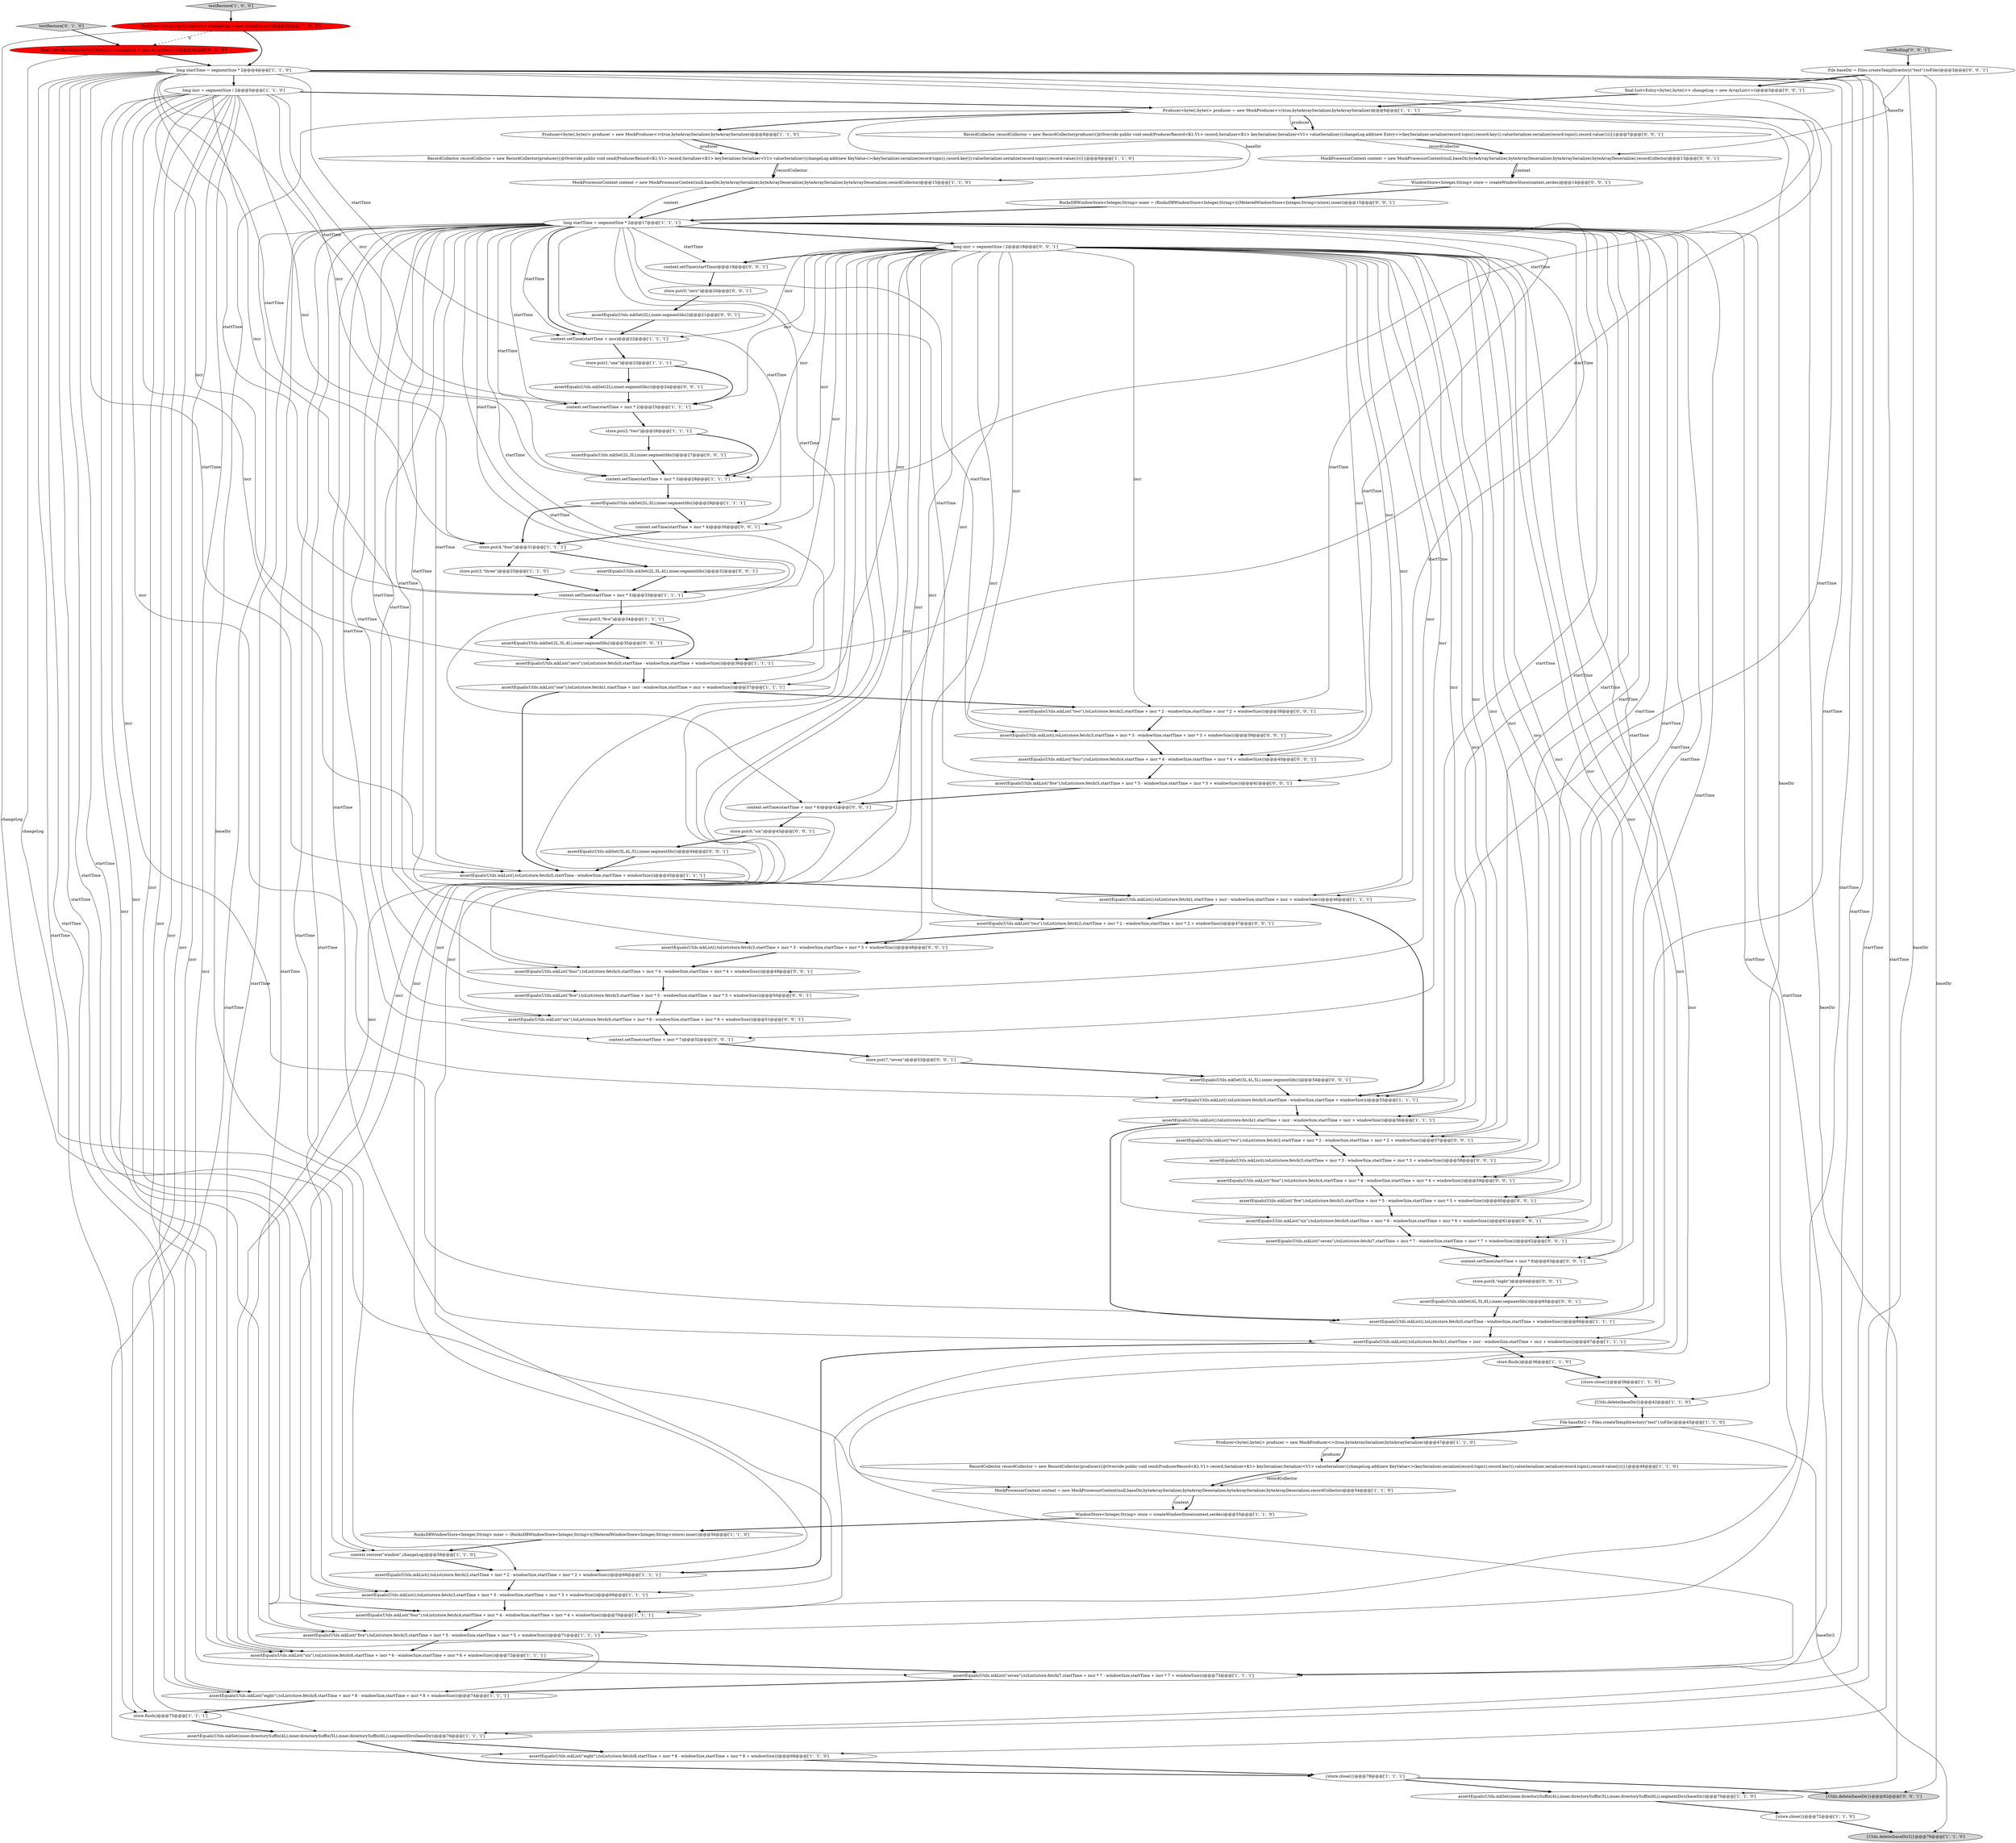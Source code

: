 digraph {
83 [style = filled, label = "assertEquals(Utils.mkList(\"five\"),toList(store.fetch(5,startTime + incr * 5 - windowSize,startTime + incr * 5 + windowSize)))@@@50@@@['0', '0', '1']", fillcolor = white, shape = ellipse image = "AAA0AAABBB3BBB"];
90 [style = filled, label = "assertEquals(Utils.mkList(\"two\"),toList(store.fetch(2,startTime + incr * 2 - windowSize,startTime + incr * 2 + windowSize)))@@@38@@@['0', '0', '1']", fillcolor = white, shape = ellipse image = "AAA0AAABBB3BBB"];
63 [style = filled, label = "assertEquals(Utils.mkList(\"six\"),toList(store.fetch(6,startTime + incr * 6 - windowSize,startTime + incr * 6 + windowSize)))@@@51@@@['0', '0', '1']", fillcolor = white, shape = ellipse image = "AAA0AAABBB3BBB"];
13 [style = filled, label = "assertEquals(Utils.mkList(),toList(store.fetch(0,startTime - windowSize,startTime + windowSize)))@@@55@@@['1', '1', '1']", fillcolor = white, shape = ellipse image = "AAA0AAABBB1BBB"];
48 [style = filled, label = "{Utils.delete(baseDir2)}@@@76@@@['1', '1', '0']", fillcolor = lightgray, shape = ellipse image = "AAA0AAABBB1BBB"];
62 [style = filled, label = "assertEquals(Utils.mkSet(4L,5L,6L),inner.segmentIds())@@@65@@@['0', '0', '1']", fillcolor = white, shape = ellipse image = "AAA0AAABBB3BBB"];
55 [style = filled, label = "assertEquals(Utils.mkList(\"six\"),toList(store.fetch(6,startTime + incr * 6 - windowSize,startTime + incr * 6 + windowSize)))@@@61@@@['0', '0', '1']", fillcolor = white, shape = ellipse image = "AAA0AAABBB3BBB"];
67 [style = filled, label = "store.put(0,\"zero\")@@@20@@@['0', '0', '1']", fillcolor = white, shape = ellipse image = "AAA0AAABBB3BBB"];
78 [style = filled, label = "RecordCollector recordCollector = new RecordCollector(producer){@Override public void send(ProducerRecord<K1,V1> record,Serializer<K1> keySerializer,Serializer<V1> valueSerializer){changeLog.add(new Entry<>(keySerializer.serialize(record.topic(),record.key()),valueSerializer.serialize(record.topic(),record.value())))}}@@@7@@@['0', '0', '1']", fillcolor = white, shape = ellipse image = "AAA0AAABBB3BBB"];
39 [style = filled, label = "store.flush()@@@75@@@['1', '1', '1']", fillcolor = white, shape = ellipse image = "AAA0AAABBB1BBB"];
14 [style = filled, label = "{store.close()}@@@78@@@['1', '1', '1']", fillcolor = white, shape = ellipse image = "AAA0AAABBB1BBB"];
84 [style = filled, label = "context.setTime(startTime + incr * 4)@@@30@@@['0', '0', '1']", fillcolor = white, shape = ellipse image = "AAA0AAABBB3BBB"];
76 [style = filled, label = "assertEquals(Utils.mkList(\"four\"),toList(store.fetch(4,startTime + incr * 4 - windowSize,startTime + incr * 4 + windowSize)))@@@40@@@['0', '0', '1']", fillcolor = white, shape = ellipse image = "AAA0AAABBB3BBB"];
12 [style = filled, label = "assertEquals(Utils.mkList(),toList(store.fetch(1,startTime + incr - windowSize,startTime + incr + windowSize)))@@@67@@@['1', '1', '1']", fillcolor = white, shape = ellipse image = "AAA0AAABBB1BBB"];
11 [style = filled, label = "context.restore(\"window\",changeLog)@@@58@@@['1', '1', '0']", fillcolor = white, shape = ellipse image = "AAA0AAABBB1BBB"];
43 [style = filled, label = "MockProcessorContext context = new MockProcessorContext(null,baseDir,byteArraySerializer,byteArrayDeserializer,byteArraySerializer,byteArrayDeserializer,recordCollector)@@@15@@@['1', '1', '0']", fillcolor = white, shape = ellipse image = "AAA0AAABBB1BBB"];
18 [style = filled, label = "store.put(5,\"five\")@@@34@@@['1', '1', '1']", fillcolor = white, shape = ellipse image = "AAA0AAABBB1BBB"];
87 [style = filled, label = "assertEquals(Utils.mkList(\"four\"),toList(store.fetch(4,startTime + incr * 4 - windowSize,startTime + incr * 4 + windowSize)))@@@49@@@['0', '0', '1']", fillcolor = white, shape = ellipse image = "AAA0AAABBB3BBB"];
10 [style = filled, label = "context.setTime(startTime + incr)@@@22@@@['1', '1', '1']", fillcolor = white, shape = ellipse image = "AAA0AAABBB1BBB"];
88 [style = filled, label = "context.setTime(startTime)@@@19@@@['0', '0', '1']", fillcolor = white, shape = ellipse image = "AAA0AAABBB3BBB"];
68 [style = filled, label = "store.put(7,\"seven\")@@@53@@@['0', '0', '1']", fillcolor = white, shape = ellipse image = "AAA0AAABBB3BBB"];
2 [style = filled, label = "RocksDBWindowStore<Integer,String> inner = (RocksDBWindowStore<Integer,String>)((MeteredWindowStore<Integer,String>)store).inner()@@@56@@@['1', '1', '0']", fillcolor = white, shape = ellipse image = "AAA0AAABBB1BBB"];
21 [style = filled, label = "long startTime = segmentSize * 2@@@4@@@['1', '1', '0']", fillcolor = white, shape = ellipse image = "AAA0AAABBB1BBB"];
61 [style = filled, label = "assertEquals(Utils.mkSet(2L,3L),inner.segmentIds())@@@27@@@['0', '0', '1']", fillcolor = white, shape = ellipse image = "AAA0AAABBB3BBB"];
56 [style = filled, label = "assertEquals(Utils.mkSet(2L,3L,4L),inner.segmentIds())@@@35@@@['0', '0', '1']", fillcolor = white, shape = ellipse image = "AAA0AAABBB3BBB"];
57 [style = filled, label = "assertEquals(Utils.mkList(\"two\"),toList(store.fetch(2,startTime + incr * 2 - windowSize,startTime + incr * 2 + windowSize)))@@@57@@@['0', '0', '1']", fillcolor = white, shape = ellipse image = "AAA0AAABBB3BBB"];
30 [style = filled, label = "{Utils.delete(baseDir)}@@@42@@@['1', '1', '0']", fillcolor = white, shape = ellipse image = "AAA0AAABBB1BBB"];
8 [style = filled, label = "assertEquals(Utils.mkList(\"four\"),toList(store.fetch(4,startTime + incr * 4 - windowSize,startTime + incr * 4 + windowSize)))@@@70@@@['1', '1', '1']", fillcolor = white, shape = ellipse image = "AAA0AAABBB1BBB"];
16 [style = filled, label = "store.put(3,\"three\")@@@25@@@['1', '1', '0']", fillcolor = white, shape = ellipse image = "AAA0AAABBB1BBB"];
81 [style = filled, label = "MockProcessorContext context = new MockProcessorContext(null,baseDir,byteArraySerializer,byteArrayDeserializer,byteArraySerializer,byteArrayDeserializer,recordCollector)@@@13@@@['0', '0', '1']", fillcolor = white, shape = ellipse image = "AAA0AAABBB3BBB"];
86 [style = filled, label = "context.setTime(startTime + incr * 8)@@@63@@@['0', '0', '1']", fillcolor = white, shape = ellipse image = "AAA0AAABBB3BBB"];
27 [style = filled, label = "assertEquals(Utils.mkList(\"five\"),toList(store.fetch(5,startTime + incr * 5 - windowSize,startTime + incr * 5 + windowSize)))@@@71@@@['1', '1', '1']", fillcolor = white, shape = ellipse image = "AAA0AAABBB1BBB"];
53 [style = filled, label = "assertEquals(Utils.mkSet(2L,3L,4L),inner.segmentIds())@@@32@@@['0', '0', '1']", fillcolor = white, shape = ellipse image = "AAA0AAABBB3BBB"];
46 [style = filled, label = "context.setTime(startTime + incr * 2)@@@25@@@['1', '1', '1']", fillcolor = white, shape = ellipse image = "AAA0AAABBB1BBB"];
69 [style = filled, label = "RocksDBWindowStore<Integer,String> inner = (RocksDBWindowStore<Integer,String>)((MeteredWindowStore<Integer,String>)store).inner()@@@15@@@['0', '0', '1']", fillcolor = white, shape = ellipse image = "AAA0AAABBB3BBB"];
54 [style = filled, label = "assertEquals(Utils.mkSet(2L),inner.segmentIds())@@@21@@@['0', '0', '1']", fillcolor = white, shape = ellipse image = "AAA0AAABBB3BBB"];
32 [style = filled, label = "context.setTime(startTime + incr * 3)@@@28@@@['1', '1', '1']", fillcolor = white, shape = ellipse image = "AAA0AAABBB1BBB"];
9 [style = filled, label = "assertEquals(Utils.mkList(\"six\"),toList(store.fetch(6,startTime + incr * 6 - windowSize,startTime + incr * 6 + windowSize)))@@@72@@@['1', '1', '1']", fillcolor = white, shape = ellipse image = "AAA0AAABBB1BBB"];
17 [style = filled, label = "{store.close()}@@@38@@@['1', '1', '0']", fillcolor = white, shape = ellipse image = "AAA0AAABBB1BBB"];
74 [style = filled, label = "store.put(6,\"six\")@@@43@@@['0', '0', '1']", fillcolor = white, shape = ellipse image = "AAA0AAABBB3BBB"];
93 [style = filled, label = "assertEquals(Utils.mkSet(3L,4L,5L),inner.segmentIds())@@@54@@@['0', '0', '1']", fillcolor = white, shape = ellipse image = "AAA0AAABBB3BBB"];
7 [style = filled, label = "Producer<byte((,byte((> producer = new MockProducer<>(true,byteArraySerializer,byteArraySerializer)@@@47@@@['1', '1', '0']", fillcolor = white, shape = ellipse image = "AAA0AAABBB1BBB"];
40 [style = filled, label = "assertEquals(Utils.mkSet(2L,3L),inner.segmentIds())@@@29@@@['1', '1', '1']", fillcolor = white, shape = ellipse image = "AAA0AAABBB1BBB"];
65 [style = filled, label = "assertEquals(Utils.mkList(),toList(store.fetch(3,startTime + incr * 3 - windowSize,startTime + incr * 3 + windowSize)))@@@48@@@['0', '0', '1']", fillcolor = white, shape = ellipse image = "AAA0AAABBB3BBB"];
22 [style = filled, label = "assertEquals(Utils.mkList(),toList(store.fetch(0,startTime - windowSize,startTime + windowSize)))@@@45@@@['1', '1', '1']", fillcolor = white, shape = ellipse image = "AAA0AAABBB1BBB"];
19 [style = filled, label = "assertEquals(Utils.mkList(),toList(store.fetch(2,startTime + incr * 2 - windowSize,startTime + incr * 2 + windowSize)))@@@68@@@['1', '1', '1']", fillcolor = white, shape = ellipse image = "AAA0AAABBB1BBB"];
51 [style = filled, label = "final List<KeyValue<byte((,byte((>> changeLog = new ArrayList<>()@@@3@@@['0', '1', '0']", fillcolor = red, shape = ellipse image = "AAA1AAABBB2BBB"];
80 [style = filled, label = "assertEquals(Utils.mkList(),toList(store.fetch(3,startTime + incr * 3 - windowSize,startTime + incr * 3 + windowSize)))@@@58@@@['0', '0', '1']", fillcolor = white, shape = ellipse image = "AAA0AAABBB3BBB"];
26 [style = filled, label = "Producer<byte((,byte((> producer = new MockProducer<>(true,byteArraySerializer,byteArraySerializer)@@@6@@@['1', '1', '1']", fillcolor = white, shape = ellipse image = "AAA0AAABBB1BBB"];
91 [style = filled, label = "File baseDir = Files.createTempDirectory(\"test\").toFile()@@@3@@@['0', '0', '1']", fillcolor = white, shape = ellipse image = "AAA0AAABBB3BBB"];
89 [style = filled, label = "context.setTime(startTime + incr * 7)@@@52@@@['0', '0', '1']", fillcolor = white, shape = ellipse image = "AAA0AAABBB3BBB"];
71 [style = filled, label = "assertEquals(Utils.mkList(\"five\"),toList(store.fetch(5,startTime + incr * 5 - windowSize,startTime + incr * 5 + windowSize)))@@@41@@@['0', '0', '1']", fillcolor = white, shape = ellipse image = "AAA0AAABBB3BBB"];
47 [style = filled, label = "long incr = segmentSize / 2@@@5@@@['1', '1', '0']", fillcolor = white, shape = ellipse image = "AAA0AAABBB1BBB"];
85 [style = filled, label = "assertEquals(Utils.mkList(),toList(store.fetch(3,startTime + incr * 3 - windowSize,startTime + incr * 3 + windowSize)))@@@39@@@['0', '0', '1']", fillcolor = white, shape = ellipse image = "AAA0AAABBB3BBB"];
5 [style = filled, label = "assertEquals(Utils.mkList(),toList(store.fetch(0,startTime - windowSize,startTime + windowSize)))@@@66@@@['1', '1', '1']", fillcolor = white, shape = ellipse image = "AAA0AAABBB1BBB"];
37 [style = filled, label = "assertEquals(Utils.mkList(\"eight\"),toList(store.fetch(8,startTime + incr * 8 - windowSize,startTime + incr * 8 + windowSize)))@@@68@@@['1', '1', '0']", fillcolor = white, shape = ellipse image = "AAA0AAABBB1BBB"];
66 [style = filled, label = "long incr = segmentSize / 2@@@18@@@['0', '0', '1']", fillcolor = white, shape = ellipse image = "AAA0AAABBB3BBB"];
92 [style = filled, label = "assertEquals(Utils.mkList(\"two\"),toList(store.fetch(2,startTime + incr * 2 - windowSize,startTime + incr * 2 + windowSize)))@@@47@@@['0', '0', '1']", fillcolor = white, shape = ellipse image = "AAA0AAABBB3BBB"];
35 [style = filled, label = "{store.close()}@@@72@@@['1', '1', '0']", fillcolor = white, shape = ellipse image = "AAA0AAABBB1BBB"];
33 [style = filled, label = "assertEquals(Utils.mkList(\"eight\"),toList(store.fetch(8,startTime + incr * 8 - windowSize,startTime + incr * 8 + windowSize)))@@@74@@@['1', '1', '1']", fillcolor = white, shape = ellipse image = "AAA0AAABBB1BBB"];
73 [style = filled, label = "assertEquals(Utils.mkList(\"five\"),toList(store.fetch(5,startTime + incr * 5 - windowSize,startTime + incr * 5 + windowSize)))@@@60@@@['0', '0', '1']", fillcolor = white, shape = ellipse image = "AAA0AAABBB3BBB"];
82 [style = filled, label = "context.setTime(startTime + incr * 6)@@@42@@@['0', '0', '1']", fillcolor = white, shape = ellipse image = "AAA0AAABBB3BBB"];
1 [style = filled, label = "store.put(1,\"one\")@@@23@@@['1', '1', '1']", fillcolor = white, shape = ellipse image = "AAA0AAABBB1BBB"];
45 [style = filled, label = "File baseDir2 = Files.createTempDirectory(\"test\").toFile()@@@45@@@['1', '1', '0']", fillcolor = white, shape = ellipse image = "AAA0AAABBB1BBB"];
52 [style = filled, label = "testRestore['0', '1', '0']", fillcolor = lightgray, shape = diamond image = "AAA0AAABBB2BBB"];
60 [style = filled, label = "assertEquals(Utils.mkSet(2L),inner.segmentIds())@@@24@@@['0', '0', '1']", fillcolor = white, shape = ellipse image = "AAA0AAABBB3BBB"];
72 [style = filled, label = "assertEquals(Utils.mkSet(3L,4L,5L),inner.segmentIds())@@@44@@@['0', '0', '1']", fillcolor = white, shape = ellipse image = "AAA0AAABBB3BBB"];
24 [style = filled, label = "WindowStore<Integer,String> store = createWindowStore(context,serdes)@@@55@@@['1', '1', '0']", fillcolor = white, shape = ellipse image = "AAA0AAABBB1BBB"];
79 [style = filled, label = "assertEquals(Utils.mkList(\"four\"),toList(store.fetch(4,startTime + incr * 4 - windowSize,startTime + incr * 4 + windowSize)))@@@59@@@['0', '0', '1']", fillcolor = white, shape = ellipse image = "AAA0AAABBB3BBB"];
58 [style = filled, label = "{Utils.delete(baseDir)}@@@82@@@['0', '0', '1']", fillcolor = lightgray, shape = ellipse image = "AAA0AAABBB3BBB"];
0 [style = filled, label = "assertEquals(Utils.mkList(),toList(store.fetch(1,startTime + incr - windowSize,startTime + incr + windowSize)))@@@46@@@['1', '1', '1']", fillcolor = white, shape = ellipse image = "AAA0AAABBB1BBB"];
75 [style = filled, label = "assertEquals(Utils.mkList(\"seven\"),toList(store.fetch(7,startTime + incr * 7 - windowSize,startTime + incr * 7 + windowSize)))@@@62@@@['0', '0', '1']", fillcolor = white, shape = ellipse image = "AAA0AAABBB3BBB"];
34 [style = filled, label = "assertEquals(Utils.mkSet(inner.directorySuffix(4L),inner.directorySuffix(5L),inner.directorySuffix(6L)),segmentDirs(baseDir))@@@76@@@['1', '1', '1']", fillcolor = white, shape = ellipse image = "AAA0AAABBB1BBB"];
70 [style = filled, label = "store.put(8,\"eight\")@@@64@@@['0', '0', '1']", fillcolor = white, shape = ellipse image = "AAA0AAABBB3BBB"];
41 [style = filled, label = "MockProcessorContext context = new MockProcessorContext(null,baseDir,byteArraySerializer,byteArrayDeserializer,byteArraySerializer,byteArrayDeserializer,recordCollector)@@@54@@@['1', '1', '0']", fillcolor = white, shape = ellipse image = "AAA0AAABBB1BBB"];
23 [style = filled, label = "assertEquals(Utils.mkList(\"one\"),toList(store.fetch(1,startTime + incr - windowSize,startTime + incr + windowSize)))@@@37@@@['1', '1', '1']", fillcolor = white, shape = ellipse image = "AAA0AAABBB1BBB"];
6 [style = filled, label = "long startTime = segmentSize * 2@@@17@@@['1', '1', '1']", fillcolor = white, shape = ellipse image = "AAA0AAABBB1BBB"];
44 [style = filled, label = "store.put(4,\"four\")@@@31@@@['1', '1', '1']", fillcolor = white, shape = ellipse image = "AAA0AAABBB1BBB"];
50 [style = filled, label = "assertEquals(Utils.mkList(\"zero\"),toList(store.fetch(0,startTime - windowSize,startTime + windowSize)))@@@36@@@['1', '1', '1']", fillcolor = white, shape = ellipse image = "AAA0AAABBB1BBB"];
20 [style = filled, label = "final List<Entry<byte((,byte((>> changeLog = new ArrayList<>()@@@3@@@['1', '0', '0']", fillcolor = red, shape = ellipse image = "AAA1AAABBB1BBB"];
29 [style = filled, label = "assertEquals(Utils.mkList(),toList(store.fetch(3,startTime + incr * 3 - windowSize,startTime + incr * 3 + windowSize)))@@@69@@@['1', '1', '1']", fillcolor = white, shape = ellipse image = "AAA0AAABBB1BBB"];
49 [style = filled, label = "store.flush()@@@36@@@['1', '1', '0']", fillcolor = white, shape = ellipse image = "AAA0AAABBB1BBB"];
64 [style = filled, label = "WindowStore<Integer,String> store = createWindowStore(context,serdes)@@@14@@@['0', '0', '1']", fillcolor = white, shape = ellipse image = "AAA0AAABBB3BBB"];
59 [style = filled, label = "final List<Entry<byte((,byte((>> changeLog = new ArrayList<>()@@@5@@@['0', '0', '1']", fillcolor = white, shape = ellipse image = "AAA0AAABBB3BBB"];
42 [style = filled, label = "RecordCollector recordCollector = new RecordCollector(producer){@Override public void send(ProducerRecord<K1,V1> record,Serializer<K1> keySerializer,Serializer<V1> valueSerializer){changeLog.add(new KeyValue<>(keySerializer.serialize(record.topic(),record.key()),valueSerializer.serialize(record.topic(),record.value())))}}@@@9@@@['1', '1', '0']", fillcolor = white, shape = ellipse image = "AAA0AAABBB1BBB"];
3 [style = filled, label = "assertEquals(Utils.mkSet(inner.directorySuffix(4L),inner.directorySuffix(5L),inner.directorySuffix(6L)),segmentDirs(baseDir))@@@70@@@['1', '1', '0']", fillcolor = white, shape = ellipse image = "AAA0AAABBB1BBB"];
31 [style = filled, label = "store.put(2,\"two\")@@@26@@@['1', '1', '1']", fillcolor = white, shape = ellipse image = "AAA0AAABBB1BBB"];
38 [style = filled, label = "context.setTime(startTime + incr * 5)@@@33@@@['1', '1', '1']", fillcolor = white, shape = ellipse image = "AAA0AAABBB1BBB"];
25 [style = filled, label = "assertEquals(Utils.mkList(\"seven\"),toList(store.fetch(7,startTime + incr * 7 - windowSize,startTime + incr * 7 + windowSize)))@@@73@@@['1', '1', '1']", fillcolor = white, shape = ellipse image = "AAA0AAABBB1BBB"];
28 [style = filled, label = "Producer<byte((,byte((> producer = new MockProducer<>(true,byteArraySerializer,byteArraySerializer)@@@8@@@['1', '1', '0']", fillcolor = white, shape = ellipse image = "AAA0AAABBB1BBB"];
4 [style = filled, label = "testRestore['1', '0', '0']", fillcolor = lightgray, shape = diamond image = "AAA0AAABBB1BBB"];
15 [style = filled, label = "RecordCollector recordCollector = new RecordCollector(producer){@Override public void send(ProducerRecord<K1,V1> record,Serializer<K1> keySerializer,Serializer<V1> valueSerializer){changeLog.add(new KeyValue<>(keySerializer.serialize(record.topic(),record.key()),valueSerializer.serialize(record.topic(),record.value())))}}@@@48@@@['1', '1', '0']", fillcolor = white, shape = ellipse image = "AAA0AAABBB1BBB"];
36 [style = filled, label = "assertEquals(Utils.mkList(),toList(store.fetch(1,startTime + incr - windowSize,startTime + incr + windowSize)))@@@56@@@['1', '1', '1']", fillcolor = white, shape = ellipse image = "AAA0AAABBB1BBB"];
77 [style = filled, label = "testRolling['0', '0', '1']", fillcolor = lightgray, shape = diamond image = "AAA0AAABBB3BBB"];
91->34 [style = solid, label="baseDir"];
14->3 [style = bold, label=""];
20->11 [style = solid, label="changeLog"];
35->48 [style = bold, label=""];
47->38 [style = solid, label="incr"];
88->67 [style = bold, label=""];
21->5 [style = solid, label="startTime"];
47->25 [style = solid, label="incr"];
6->55 [style = solid, label="startTime"];
0->13 [style = bold, label=""];
25->33 [style = bold, label=""];
21->50 [style = solid, label="startTime"];
26->3 [style = solid, label="baseDir"];
74->72 [style = bold, label=""];
26->41 [style = solid, label="baseDir"];
66->65 [style = solid, label="incr"];
27->9 [style = bold, label=""];
31->61 [style = bold, label=""];
47->27 [style = solid, label="incr"];
77->91 [style = bold, label=""];
6->84 [style = solid, label="startTime"];
46->31 [style = bold, label=""];
21->34 [style = solid, label="startTime"];
89->68 [style = bold, label=""];
76->71 [style = bold, label=""];
6->38 [style = solid, label="startTime"];
66->84 [style = solid, label="incr"];
44->53 [style = bold, label=""];
21->9 [style = solid, label="startTime"];
47->5 [style = solid, label="incr"];
45->7 [style = bold, label=""];
57->80 [style = bold, label=""];
1->46 [style = bold, label=""];
66->27 [style = solid, label="incr"];
3->35 [style = bold, label=""];
6->66 [style = bold, label=""];
66->86 [style = solid, label="incr"];
66->88 [style = bold, label=""];
21->29 [style = solid, label="startTime"];
83->63 [style = bold, label=""];
66->46 [style = solid, label="incr"];
23->22 [style = bold, label=""];
65->87 [style = bold, label=""];
22->0 [style = bold, label=""];
82->74 [style = bold, label=""];
6->85 [style = solid, label="startTime"];
13->36 [style = bold, label=""];
47->26 [style = bold, label=""];
91->81 [style = solid, label="baseDir"];
6->83 [style = solid, label="startTime"];
6->22 [style = solid, label="startTime"];
15->41 [style = solid, label="recordCollector"];
15->41 [style = bold, label=""];
78->81 [style = solid, label="recordCollector"];
51->11 [style = solid, label="changeLog"];
23->90 [style = bold, label=""];
26->28 [style = bold, label=""];
28->42 [style = bold, label=""];
6->33 [style = solid, label="startTime"];
21->27 [style = solid, label="startTime"];
53->38 [style = bold, label=""];
6->23 [style = solid, label="startTime"];
47->22 [style = solid, label="incr"];
8->27 [style = bold, label=""];
6->65 [style = solid, label="startTime"];
59->26 [style = bold, label=""];
66->63 [style = solid, label="incr"];
6->12 [style = solid, label="startTime"];
6->89 [style = solid, label="startTime"];
66->76 [style = solid, label="incr"];
6->19 [style = solid, label="startTime"];
6->82 [style = solid, label="startTime"];
50->23 [style = bold, label=""];
66->83 [style = solid, label="incr"];
62->5 [style = bold, label=""];
39->34 [style = bold, label=""];
6->36 [style = solid, label="startTime"];
51->21 [style = bold, label=""];
66->82 [style = solid, label="incr"];
66->29 [style = solid, label="incr"];
6->57 [style = solid, label="startTime"];
21->32 [style = solid, label="startTime"];
18->56 [style = bold, label=""];
21->39 [style = solid, label="startTime"];
66->75 [style = solid, label="incr"];
47->13 [style = solid, label="incr"];
72->22 [style = bold, label=""];
18->50 [style = bold, label=""];
26->78 [style = solid, label="producer"];
21->44 [style = solid, label="startTime"];
80->79 [style = bold, label=""];
66->90 [style = solid, label="incr"];
66->25 [style = solid, label="incr"];
38->18 [style = bold, label=""];
6->8 [style = solid, label="startTime"];
66->8 [style = solid, label="incr"];
47->32 [style = solid, label="incr"];
44->16 [style = bold, label=""];
66->36 [style = solid, label="incr"];
61->32 [style = bold, label=""];
66->73 [style = solid, label="incr"];
73->55 [style = bold, label=""];
63->89 [style = bold, label=""];
56->50 [style = bold, label=""];
55->75 [style = bold, label=""];
66->10 [style = solid, label="incr"];
49->17 [style = bold, label=""];
34->14 [style = bold, label=""];
21->10 [style = solid, label="startTime"];
47->50 [style = solid, label="incr"];
93->13 [style = bold, label=""];
52->51 [style = bold, label=""];
66->12 [style = solid, label="incr"];
10->1 [style = bold, label=""];
21->25 [style = solid, label="startTime"];
6->9 [style = solid, label="startTime"];
36->57 [style = bold, label=""];
6->86 [style = solid, label="startTime"];
21->46 [style = solid, label="startTime"];
21->37 [style = solid, label="startTime"];
21->47 [style = bold, label=""];
47->44 [style = solid, label="incr"];
87->83 [style = bold, label=""];
26->30 [style = solid, label="baseDir"];
91->58 [style = solid, label="baseDir"];
67->54 [style = bold, label=""];
6->79 [style = solid, label="startTime"];
66->85 [style = solid, label="incr"];
90->85 [style = bold, label=""];
19->29 [style = bold, label=""];
31->32 [style = bold, label=""];
6->80 [style = solid, label="startTime"];
66->87 [style = solid, label="incr"];
26->43 [style = solid, label="baseDir"];
81->64 [style = bold, label=""];
91->59 [style = bold, label=""];
14->58 [style = bold, label=""];
28->42 [style = solid, label="producer"];
75->86 [style = bold, label=""];
66->38 [style = solid, label="incr"];
21->38 [style = solid, label="startTime"];
6->32 [style = solid, label="startTime"];
6->27 [style = solid, label="startTime"];
40->84 [style = bold, label=""];
6->13 [style = solid, label="startTime"];
0->92 [style = bold, label=""];
66->57 [style = solid, label="incr"];
6->90 [style = solid, label="startTime"];
12->49 [style = bold, label=""];
66->89 [style = solid, label="incr"];
66->80 [style = solid, label="incr"];
84->44 [style = bold, label=""];
47->39 [style = solid, label="incr"];
6->75 [style = solid, label="startTime"];
68->93 [style = bold, label=""];
32->40 [style = bold, label=""];
6->10 [style = bold, label=""];
86->70 [style = bold, label=""];
47->33 [style = solid, label="incr"];
42->43 [style = solid, label="recordCollector"];
4->20 [style = bold, label=""];
45->48 [style = solid, label="baseDir2"];
7->15 [style = bold, label=""];
54->10 [style = bold, label=""];
26->78 [style = bold, label=""];
36->5 [style = bold, label=""];
6->25 [style = solid, label="startTime"];
66->0 [style = solid, label="incr"];
47->37 [style = solid, label="incr"];
66->23 [style = solid, label="incr"];
2->11 [style = bold, label=""];
6->92 [style = solid, label="startTime"];
40->44 [style = bold, label=""];
1->60 [style = bold, label=""];
78->81 [style = bold, label=""];
47->34 [style = solid, label="incr"];
6->10 [style = solid, label="startTime"];
21->22 [style = solid, label="startTime"];
6->46 [style = solid, label="startTime"];
29->8 [style = bold, label=""];
6->76 [style = solid, label="startTime"];
6->73 [style = solid, label="startTime"];
42->43 [style = bold, label=""];
6->29 [style = solid, label="startTime"];
66->92 [style = solid, label="incr"];
24->2 [style = bold, label=""];
41->24 [style = bold, label=""];
41->24 [style = solid, label="context"];
64->69 [style = bold, label=""];
69->6 [style = bold, label=""];
81->64 [style = solid, label="context"];
6->87 [style = solid, label="startTime"];
20->51 [style = dashed, label="0"];
21->33 [style = solid, label="startTime"];
6->50 [style = solid, label="startTime"];
70->62 [style = bold, label=""];
6->71 [style = solid, label="startTime"];
17->30 [style = bold, label=""];
21->8 [style = solid, label="startTime"];
66->79 [style = solid, label="incr"];
11->19 [style = bold, label=""];
7->15 [style = solid, label="producer"];
66->71 [style = solid, label="incr"];
60->46 [style = bold, label=""];
79->73 [style = bold, label=""];
43->6 [style = bold, label=""];
20->21 [style = bold, label=""];
66->32 [style = solid, label="incr"];
66->9 [style = solid, label="incr"];
37->14 [style = bold, label=""];
47->46 [style = solid, label="incr"];
6->0 [style = solid, label="startTime"];
66->55 [style = solid, label="incr"];
6->5 [style = solid, label="startTime"];
66->33 [style = solid, label="incr"];
33->39 [style = bold, label=""];
34->37 [style = bold, label=""];
5->12 [style = bold, label=""];
71->82 [style = bold, label=""];
9->25 [style = bold, label=""];
92->65 [style = bold, label=""];
85->76 [style = bold, label=""];
47->8 [style = solid, label="incr"];
47->9 [style = solid, label="incr"];
6->63 [style = solid, label="startTime"];
6->88 [style = solid, label="startTime"];
43->6 [style = solid, label="context"];
12->19 [style = bold, label=""];
21->13 [style = solid, label="startTime"];
66->19 [style = solid, label="incr"];
16->38 [style = bold, label=""];
30->45 [style = bold, label=""];
}

